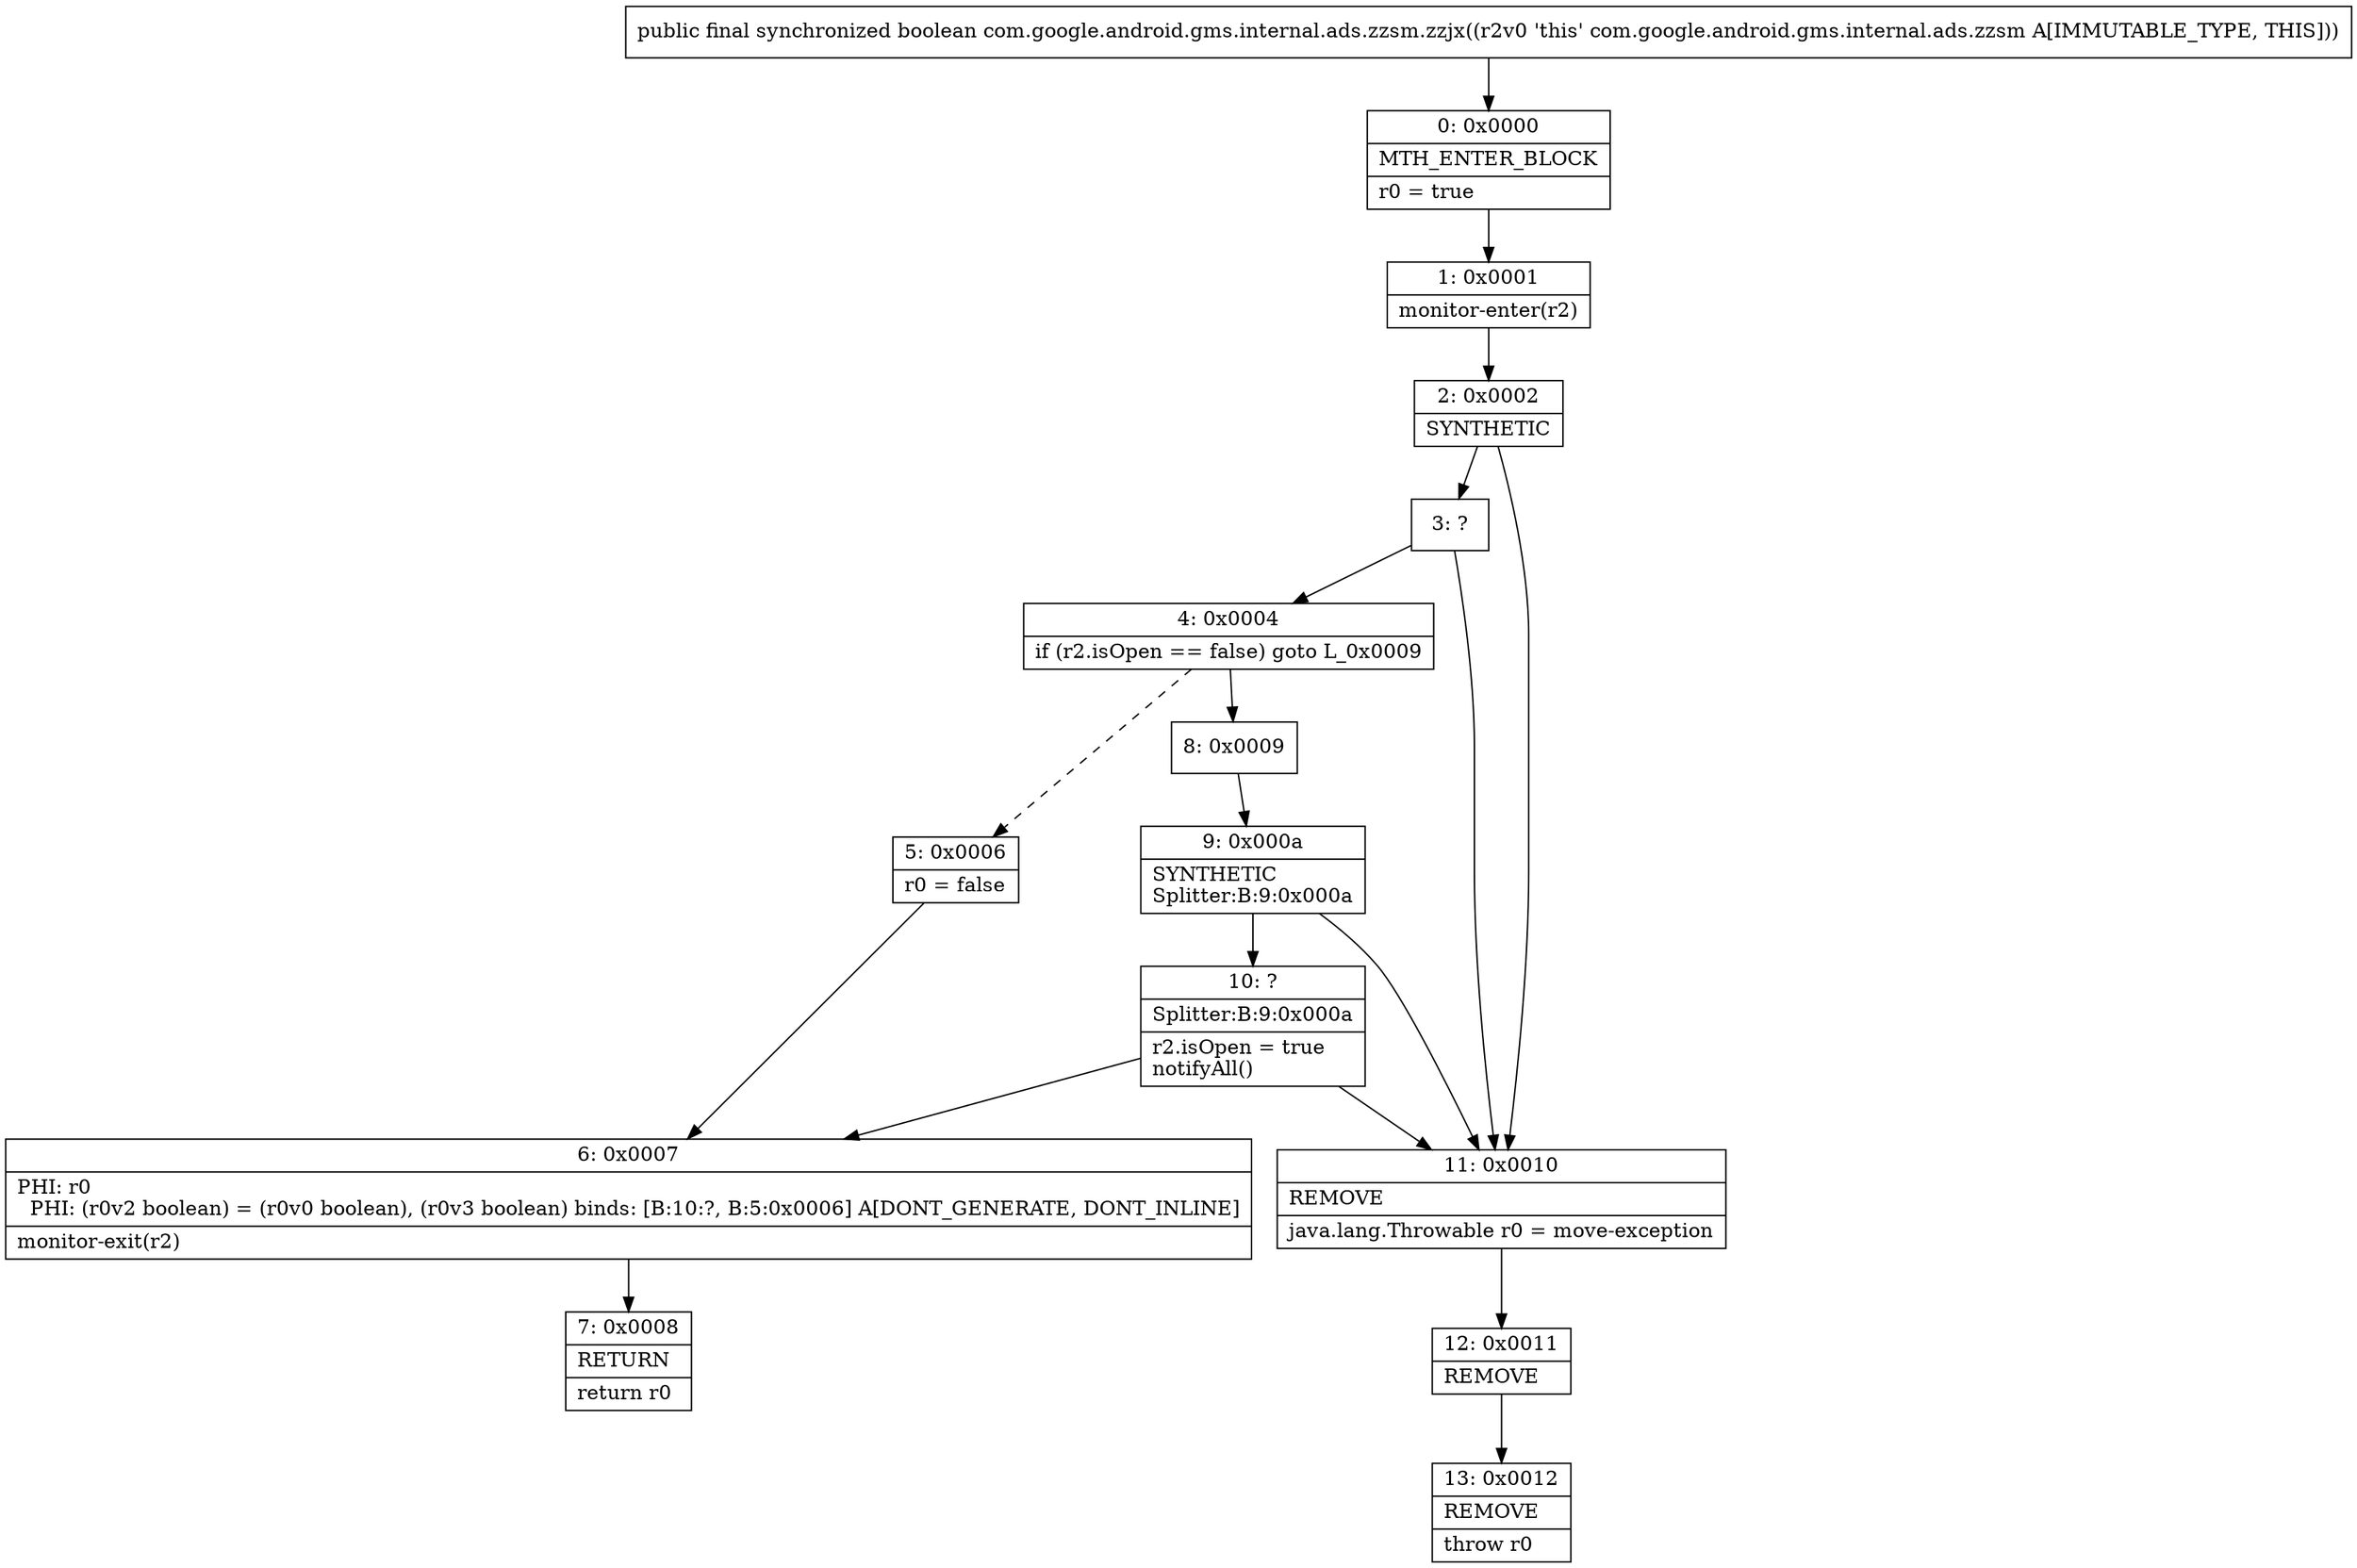 digraph "CFG forcom.google.android.gms.internal.ads.zzsm.zzjx()Z" {
Node_0 [shape=record,label="{0\:\ 0x0000|MTH_ENTER_BLOCK\l|r0 = true\l}"];
Node_1 [shape=record,label="{1\:\ 0x0001|monitor\-enter(r2)\l}"];
Node_2 [shape=record,label="{2\:\ 0x0002|SYNTHETIC\l}"];
Node_3 [shape=record,label="{3\:\ ?}"];
Node_4 [shape=record,label="{4\:\ 0x0004|if (r2.isOpen == false) goto L_0x0009\l}"];
Node_5 [shape=record,label="{5\:\ 0x0006|r0 = false\l}"];
Node_6 [shape=record,label="{6\:\ 0x0007|PHI: r0 \l  PHI: (r0v2 boolean) = (r0v0 boolean), (r0v3 boolean) binds: [B:10:?, B:5:0x0006] A[DONT_GENERATE, DONT_INLINE]\l|monitor\-exit(r2)\l}"];
Node_7 [shape=record,label="{7\:\ 0x0008|RETURN\l|return r0\l}"];
Node_8 [shape=record,label="{8\:\ 0x0009}"];
Node_9 [shape=record,label="{9\:\ 0x000a|SYNTHETIC\lSplitter:B:9:0x000a\l}"];
Node_10 [shape=record,label="{10\:\ ?|Splitter:B:9:0x000a\l|r2.isOpen = true\lnotifyAll()\l}"];
Node_11 [shape=record,label="{11\:\ 0x0010|REMOVE\l|java.lang.Throwable r0 = move\-exception\l}"];
Node_12 [shape=record,label="{12\:\ 0x0011|REMOVE\l}"];
Node_13 [shape=record,label="{13\:\ 0x0012|REMOVE\l|throw r0\l}"];
MethodNode[shape=record,label="{public final synchronized boolean com.google.android.gms.internal.ads.zzsm.zzjx((r2v0 'this' com.google.android.gms.internal.ads.zzsm A[IMMUTABLE_TYPE, THIS])) }"];
MethodNode -> Node_0;
Node_0 -> Node_1;
Node_1 -> Node_2;
Node_2 -> Node_3;
Node_2 -> Node_11;
Node_3 -> Node_4;
Node_3 -> Node_11;
Node_4 -> Node_5[style=dashed];
Node_4 -> Node_8;
Node_5 -> Node_6;
Node_6 -> Node_7;
Node_8 -> Node_9;
Node_9 -> Node_10;
Node_9 -> Node_11;
Node_10 -> Node_11;
Node_10 -> Node_6;
Node_11 -> Node_12;
Node_12 -> Node_13;
}

